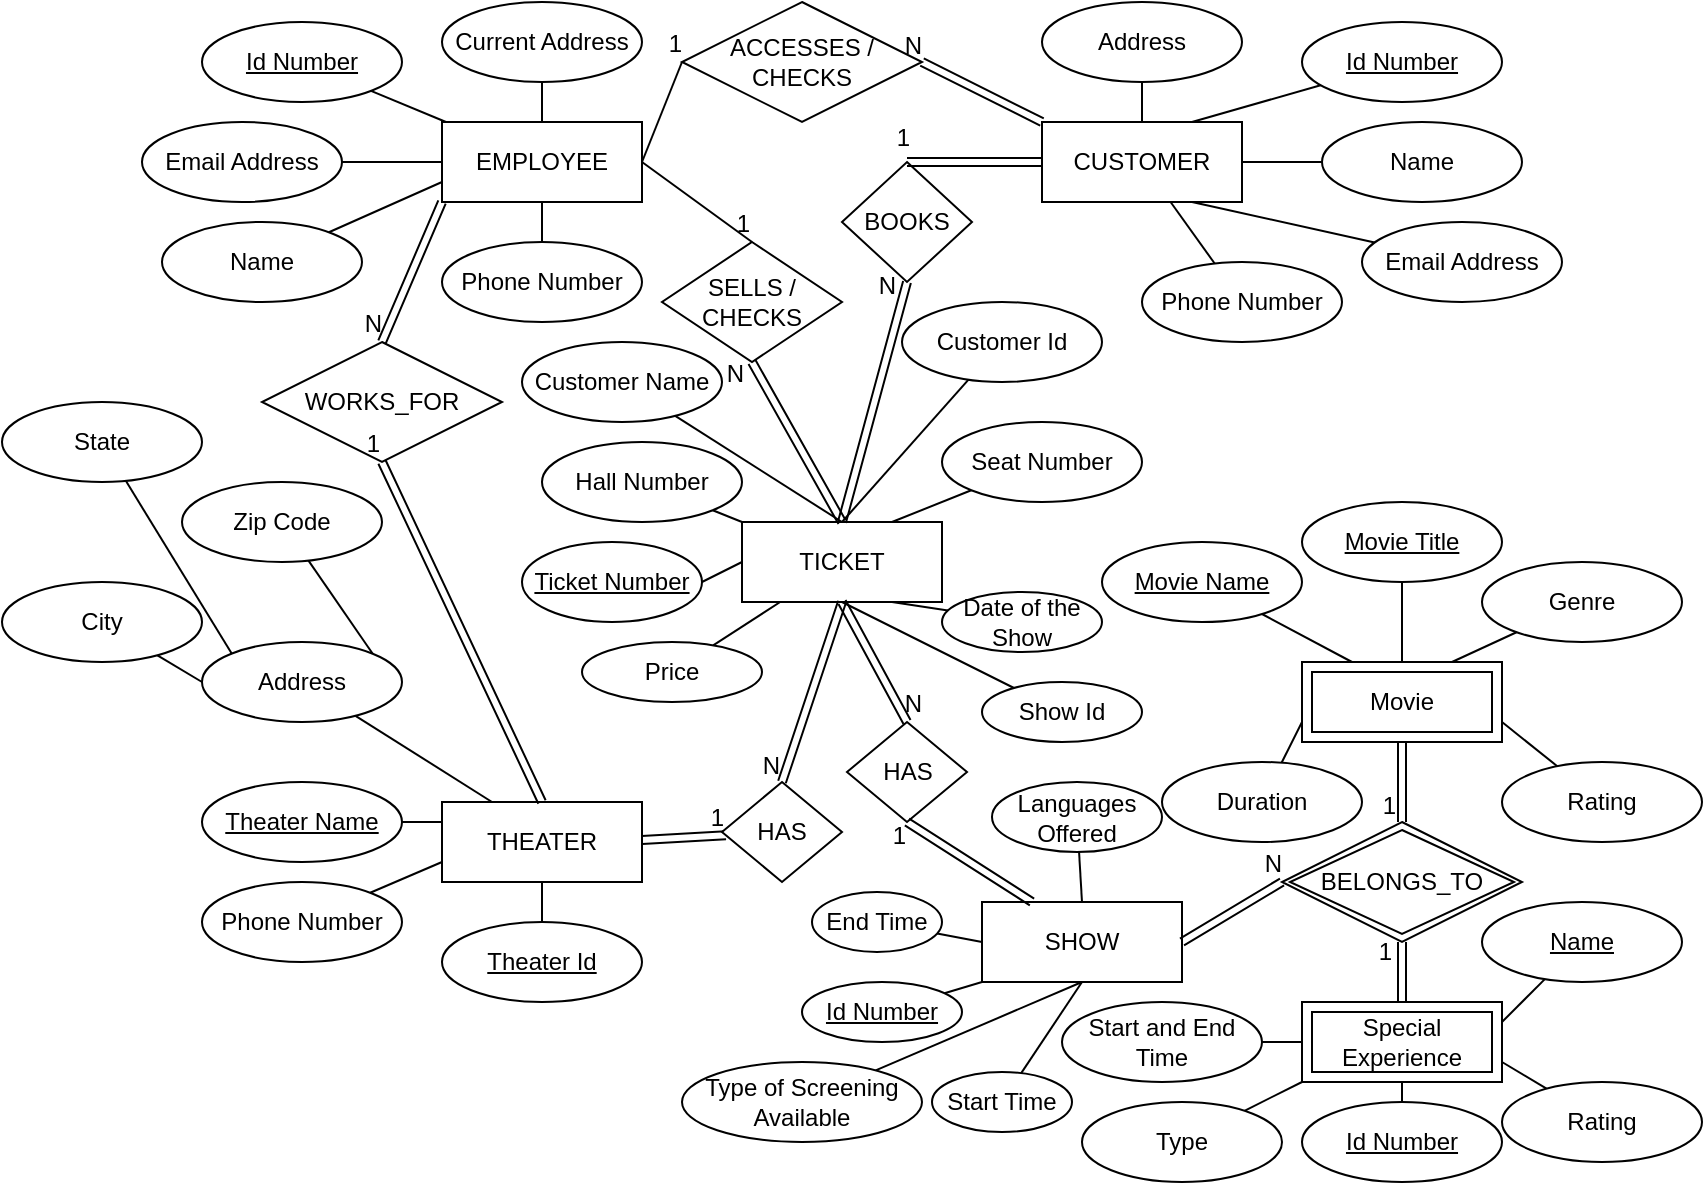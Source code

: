 <mxfile version="14.4.3" type="github"><diagram id="7_kPyK6o6RDir84RpGs6" name="Page-1"><mxGraphModel dx="1038" dy="582" grid="1" gridSize="10" guides="1" tooltips="1" connect="1" arrows="1" fold="1" page="1" pageScale="1" pageWidth="850" pageHeight="1100" math="0" shadow="0"><root><mxCell id="0"/><mxCell id="1" parent="0"/><object label="EMPLOYEE" id="w2znBg1rs8DLWmqgGhRg-1"><mxCell style="whiteSpace=wrap;html=1;align=center;" vertex="1" parent="1"><mxGeometry x="220" y="60" width="100" height="40" as="geometry"/></mxCell></object><mxCell id="w2znBg1rs8DLWmqgGhRg-2" value="CUSTOMER" style="whiteSpace=wrap;html=1;align=center;" vertex="1" parent="1"><mxGeometry x="520" y="60" width="100" height="40" as="geometry"/></mxCell><mxCell id="w2znBg1rs8DLWmqgGhRg-3" value="TICKET" style="whiteSpace=wrap;html=1;align=center;" vertex="1" parent="1"><mxGeometry x="370" y="260" width="100" height="40" as="geometry"/></mxCell><mxCell id="w2znBg1rs8DLWmqgGhRg-4" value="THEATER" style="whiteSpace=wrap;html=1;align=center;" vertex="1" parent="1"><mxGeometry x="220" y="400" width="100" height="40" as="geometry"/></mxCell><mxCell id="w2znBg1rs8DLWmqgGhRg-5" value="SHOW" style="whiteSpace=wrap;html=1;align=center;" vertex="1" parent="1"><mxGeometry x="490" y="450" width="100" height="40" as="geometry"/></mxCell><mxCell id="w2znBg1rs8DLWmqgGhRg-7" value="" style="rounded=0;orthogonalLoop=1;jettySize=auto;html=1;endArrow=none;endFill=0;" edge="1" parent="1" source="w2znBg1rs8DLWmqgGhRg-6" target="w2znBg1rs8DLWmqgGhRg-1"><mxGeometry relative="1" as="geometry"/></mxCell><mxCell id="w2znBg1rs8DLWmqgGhRg-6" value="Id Number" style="ellipse;whiteSpace=wrap;html=1;align=center;fontStyle=4;" vertex="1" parent="1"><mxGeometry x="100" y="10" width="100" height="40" as="geometry"/></mxCell><mxCell id="w2znBg1rs8DLWmqgGhRg-23" style="rounded=0;orthogonalLoop=1;jettySize=auto;html=1;entryX=0;entryY=0.5;entryDx=0;entryDy=0;endArrow=none;endFill=0;" edge="1" parent="1" source="w2znBg1rs8DLWmqgGhRg-9" target="w2znBg1rs8DLWmqgGhRg-1"><mxGeometry relative="1" as="geometry"/></mxCell><mxCell id="w2znBg1rs8DLWmqgGhRg-9" value="Email Address" style="ellipse;whiteSpace=wrap;html=1;align=center;" vertex="1" parent="1"><mxGeometry x="70" y="60" width="100" height="40" as="geometry"/></mxCell><mxCell id="w2znBg1rs8DLWmqgGhRg-21" style="rounded=0;orthogonalLoop=1;jettySize=auto;html=1;entryX=0;entryY=0.75;entryDx=0;entryDy=0;endArrow=none;endFill=0;" edge="1" parent="1" source="w2znBg1rs8DLWmqgGhRg-11" target="w2znBg1rs8DLWmqgGhRg-1"><mxGeometry relative="1" as="geometry"/></mxCell><mxCell id="w2znBg1rs8DLWmqgGhRg-11" value="Name" style="ellipse;whiteSpace=wrap;html=1;align=center;" vertex="1" parent="1"><mxGeometry x="80" y="110" width="100" height="40" as="geometry"/></mxCell><mxCell id="w2znBg1rs8DLWmqgGhRg-24" value="" style="rounded=0;orthogonalLoop=1;jettySize=auto;html=1;endArrow=none;endFill=0;" edge="1" parent="1" source="w2znBg1rs8DLWmqgGhRg-19" target="w2znBg1rs8DLWmqgGhRg-1"><mxGeometry relative="1" as="geometry"/></mxCell><mxCell id="w2znBg1rs8DLWmqgGhRg-19" value="Phone Number" style="ellipse;whiteSpace=wrap;html=1;align=center;" vertex="1" parent="1"><mxGeometry x="220" y="120" width="100" height="40" as="geometry"/></mxCell><mxCell id="w2znBg1rs8DLWmqgGhRg-27" value="" style="rounded=0;orthogonalLoop=1;jettySize=auto;html=1;endArrow=none;endFill=0;" edge="1" parent="1" source="w2znBg1rs8DLWmqgGhRg-25" target="w2znBg1rs8DLWmqgGhRg-2"><mxGeometry relative="1" as="geometry"/></mxCell><mxCell id="w2znBg1rs8DLWmqgGhRg-25" value="Name" style="ellipse;whiteSpace=wrap;html=1;align=center;" vertex="1" parent="1"><mxGeometry x="660" y="60" width="100" height="40" as="geometry"/></mxCell><mxCell id="w2znBg1rs8DLWmqgGhRg-29" style="rounded=0;orthogonalLoop=1;jettySize=auto;html=1;entryX=0.75;entryY=0;entryDx=0;entryDy=0;endArrow=none;endFill=0;" edge="1" parent="1" source="w2znBg1rs8DLWmqgGhRg-28" target="w2znBg1rs8DLWmqgGhRg-2"><mxGeometry relative="1" as="geometry"/></mxCell><mxCell id="w2znBg1rs8DLWmqgGhRg-28" value="Id Number" style="ellipse;whiteSpace=wrap;html=1;align=center;fontStyle=4;" vertex="1" parent="1"><mxGeometry x="650" y="10" width="100" height="40" as="geometry"/></mxCell><mxCell id="w2znBg1rs8DLWmqgGhRg-31" style="rounded=0;orthogonalLoop=1;jettySize=auto;html=1;entryX=0.75;entryY=1;entryDx=0;entryDy=0;endArrow=none;endFill=0;" edge="1" parent="1" source="w2znBg1rs8DLWmqgGhRg-30" target="w2znBg1rs8DLWmqgGhRg-2"><mxGeometry relative="1" as="geometry"/></mxCell><mxCell id="w2znBg1rs8DLWmqgGhRg-30" value="Email Address" style="ellipse;whiteSpace=wrap;html=1;align=center;" vertex="1" parent="1"><mxGeometry x="680" y="110" width="100" height="40" as="geometry"/></mxCell><mxCell id="w2znBg1rs8DLWmqgGhRg-33" value="" style="rounded=0;orthogonalLoop=1;jettySize=auto;html=1;endArrow=none;endFill=0;" edge="1" parent="1" source="w2znBg1rs8DLWmqgGhRg-32" target="w2znBg1rs8DLWmqgGhRg-2"><mxGeometry relative="1" as="geometry"/></mxCell><mxCell id="w2znBg1rs8DLWmqgGhRg-32" value="Phone Number" style="ellipse;whiteSpace=wrap;html=1;align=center;" vertex="1" parent="1"><mxGeometry x="570" y="130" width="100" height="40" as="geometry"/></mxCell><mxCell id="w2znBg1rs8DLWmqgGhRg-35" value="" style="rounded=0;orthogonalLoop=1;jettySize=auto;html=1;endArrow=none;endFill=0;" edge="1" parent="1" source="w2znBg1rs8DLWmqgGhRg-34" target="w2znBg1rs8DLWmqgGhRg-1"><mxGeometry relative="1" as="geometry"/></mxCell><mxCell id="w2znBg1rs8DLWmqgGhRg-34" value="Current Address" style="ellipse;whiteSpace=wrap;html=1;align=center;" vertex="1" parent="1"><mxGeometry x="220" width="100" height="40" as="geometry"/></mxCell><mxCell id="w2znBg1rs8DLWmqgGhRg-38" style="rounded=0;orthogonalLoop=1;jettySize=auto;html=1;entryX=0.5;entryY=0;entryDx=0;entryDy=0;endArrow=none;endFill=0;" edge="1" parent="1" source="w2znBg1rs8DLWmqgGhRg-36" target="w2znBg1rs8DLWmqgGhRg-2"><mxGeometry relative="1" as="geometry"/></mxCell><mxCell id="w2znBg1rs8DLWmqgGhRg-36" value="Address" style="ellipse;whiteSpace=wrap;html=1;align=center;" vertex="1" parent="1"><mxGeometry x="520" width="100" height="40" as="geometry"/></mxCell><mxCell id="w2znBg1rs8DLWmqgGhRg-44" style="rounded=0;orthogonalLoop=1;jettySize=auto;html=1;entryX=0;entryY=0.75;entryDx=0;entryDy=0;endArrow=none;endFill=0;" edge="1" parent="1" source="w2znBg1rs8DLWmqgGhRg-39" target="w2znBg1rs8DLWmqgGhRg-4"><mxGeometry relative="1" as="geometry"/></mxCell><mxCell id="w2znBg1rs8DLWmqgGhRg-39" value="Phone Number" style="ellipse;whiteSpace=wrap;html=1;align=center;" vertex="1" parent="1"><mxGeometry x="100" y="440" width="100" height="40" as="geometry"/></mxCell><mxCell id="w2znBg1rs8DLWmqgGhRg-45" style="rounded=0;orthogonalLoop=1;jettySize=auto;html=1;entryX=0;entryY=0.25;entryDx=0;entryDy=0;endArrow=none;endFill=0;" edge="1" parent="1" source="w2znBg1rs8DLWmqgGhRg-41" target="w2znBg1rs8DLWmqgGhRg-4"><mxGeometry relative="1" as="geometry"/></mxCell><mxCell id="w2znBg1rs8DLWmqgGhRg-41" value="Theater Name" style="ellipse;whiteSpace=wrap;html=1;align=center;fontStyle=4;" vertex="1" parent="1"><mxGeometry x="100" y="390" width="100" height="40" as="geometry"/></mxCell><mxCell id="w2znBg1rs8DLWmqgGhRg-46" value="" style="rounded=0;orthogonalLoop=1;jettySize=auto;html=1;endArrow=none;endFill=0;" edge="1" parent="1" source="w2znBg1rs8DLWmqgGhRg-43" target="w2znBg1rs8DLWmqgGhRg-4"><mxGeometry relative="1" as="geometry"/></mxCell><mxCell id="w2znBg1rs8DLWmqgGhRg-43" value="Theater Id" style="ellipse;whiteSpace=wrap;html=1;align=center;fontStyle=4;" vertex="1" parent="1"><mxGeometry x="220" y="460" width="100" height="40" as="geometry"/></mxCell><mxCell id="w2znBg1rs8DLWmqgGhRg-48" style="rounded=0;orthogonalLoop=1;jettySize=auto;html=1;entryX=0.25;entryY=0;entryDx=0;entryDy=0;endArrow=none;endFill=0;" edge="1" parent="1" source="w2znBg1rs8DLWmqgGhRg-47" target="w2znBg1rs8DLWmqgGhRg-4"><mxGeometry relative="1" as="geometry"/></mxCell><mxCell id="w2znBg1rs8DLWmqgGhRg-47" value="Address" style="ellipse;whiteSpace=wrap;html=1;align=center;" vertex="1" parent="1"><mxGeometry x="100" y="320" width="100" height="40" as="geometry"/></mxCell><mxCell id="w2znBg1rs8DLWmqgGhRg-50" style="rounded=0;orthogonalLoop=1;jettySize=auto;html=1;endArrow=none;endFill=0;" edge="1" parent="1" source="w2znBg1rs8DLWmqgGhRg-49"><mxGeometry relative="1" as="geometry"><mxPoint x="115" y="326" as="targetPoint"/></mxGeometry></mxCell><mxCell id="w2znBg1rs8DLWmqgGhRg-49" value="State" style="ellipse;whiteSpace=wrap;html=1;align=center;" vertex="1" parent="1"><mxGeometry y="200" width="100" height="40" as="geometry"/></mxCell><mxCell id="w2znBg1rs8DLWmqgGhRg-53" style="rounded=0;orthogonalLoop=1;jettySize=auto;html=1;entryX=0;entryY=0.5;entryDx=0;entryDy=0;endArrow=none;endFill=0;" edge="1" parent="1" source="w2znBg1rs8DLWmqgGhRg-51" target="w2znBg1rs8DLWmqgGhRg-47"><mxGeometry relative="1" as="geometry"/></mxCell><mxCell id="w2znBg1rs8DLWmqgGhRg-51" value="City" style="ellipse;whiteSpace=wrap;html=1;align=center;" vertex="1" parent="1"><mxGeometry y="290" width="100" height="40" as="geometry"/></mxCell><mxCell id="w2znBg1rs8DLWmqgGhRg-55" style="rounded=0;orthogonalLoop=1;jettySize=auto;html=1;entryX=1;entryY=0;entryDx=0;entryDy=0;endArrow=none;endFill=0;" edge="1" parent="1" source="w2znBg1rs8DLWmqgGhRg-54" target="w2znBg1rs8DLWmqgGhRg-47"><mxGeometry relative="1" as="geometry"/></mxCell><mxCell id="w2znBg1rs8DLWmqgGhRg-54" value="Zip Code" style="ellipse;whiteSpace=wrap;html=1;align=center;" vertex="1" parent="1"><mxGeometry x="90" y="240" width="100" height="40" as="geometry"/></mxCell><mxCell id="w2znBg1rs8DLWmqgGhRg-57" value="" style="edgeStyle=none;rounded=0;orthogonalLoop=1;jettySize=auto;html=1;endArrow=none;endFill=0;" edge="1" parent="1" source="w2znBg1rs8DLWmqgGhRg-56" target="w2znBg1rs8DLWmqgGhRg-3"><mxGeometry relative="1" as="geometry"/></mxCell><mxCell id="w2znBg1rs8DLWmqgGhRg-56" value="Hall Number" style="ellipse;whiteSpace=wrap;html=1;align=center;" vertex="1" parent="1"><mxGeometry x="270" y="220" width="100" height="40" as="geometry"/></mxCell><mxCell id="w2znBg1rs8DLWmqgGhRg-59" value="" style="edgeStyle=none;rounded=0;orthogonalLoop=1;jettySize=auto;html=1;endArrow=none;endFill=0;" edge="1" parent="1" source="w2znBg1rs8DLWmqgGhRg-58" target="w2znBg1rs8DLWmqgGhRg-3"><mxGeometry relative="1" as="geometry"/></mxCell><mxCell id="w2znBg1rs8DLWmqgGhRg-58" value="Price" style="ellipse;whiteSpace=wrap;html=1;align=center;" vertex="1" parent="1"><mxGeometry x="290" y="320" width="90" height="30" as="geometry"/></mxCell><mxCell id="w2znBg1rs8DLWmqgGhRg-61" style="edgeStyle=none;rounded=0;orthogonalLoop=1;jettySize=auto;html=1;entryX=0.75;entryY=0;entryDx=0;entryDy=0;endArrow=none;endFill=0;" edge="1" parent="1" source="w2znBg1rs8DLWmqgGhRg-60" target="w2znBg1rs8DLWmqgGhRg-3"><mxGeometry relative="1" as="geometry"/></mxCell><mxCell id="w2znBg1rs8DLWmqgGhRg-60" value="Seat Number" style="ellipse;whiteSpace=wrap;html=1;align=center;" vertex="1" parent="1"><mxGeometry x="470" y="210" width="100" height="40" as="geometry"/></mxCell><mxCell id="w2znBg1rs8DLWmqgGhRg-63" style="edgeStyle=none;rounded=0;orthogonalLoop=1;jettySize=auto;html=1;entryX=0.75;entryY=1;entryDx=0;entryDy=0;endArrow=none;endFill=0;" edge="1" parent="1" source="w2znBg1rs8DLWmqgGhRg-62" target="w2znBg1rs8DLWmqgGhRg-3"><mxGeometry relative="1" as="geometry"/></mxCell><mxCell id="w2znBg1rs8DLWmqgGhRg-62" value="Date of the Show" style="ellipse;whiteSpace=wrap;html=1;align=center;" vertex="1" parent="1"><mxGeometry x="470" y="295" width="80" height="30" as="geometry"/></mxCell><mxCell id="w2znBg1rs8DLWmqgGhRg-65" style="edgeStyle=none;rounded=0;orthogonalLoop=1;jettySize=auto;html=1;entryX=0;entryY=0.5;entryDx=0;entryDy=0;endArrow=none;endFill=0;exitX=1;exitY=0.5;exitDx=0;exitDy=0;" edge="1" parent="1" source="w2znBg1rs8DLWmqgGhRg-64" target="w2znBg1rs8DLWmqgGhRg-3"><mxGeometry relative="1" as="geometry"/></mxCell><mxCell id="w2znBg1rs8DLWmqgGhRg-64" value="Ticket Number" style="ellipse;whiteSpace=wrap;html=1;align=center;fontStyle=4;" vertex="1" parent="1"><mxGeometry x="260" y="270" width="90" height="40" as="geometry"/></mxCell><mxCell id="w2znBg1rs8DLWmqgGhRg-68" style="edgeStyle=none;rounded=0;orthogonalLoop=1;jettySize=auto;html=1;entryX=0.5;entryY=1;entryDx=0;entryDy=0;endArrow=none;endFill=0;" edge="1" parent="1" source="w2znBg1rs8DLWmqgGhRg-67" target="w2znBg1rs8DLWmqgGhRg-3"><mxGeometry relative="1" as="geometry"/></mxCell><mxCell id="w2znBg1rs8DLWmqgGhRg-67" value="Show Id" style="ellipse;whiteSpace=wrap;html=1;align=center;" vertex="1" parent="1"><mxGeometry x="490" y="340" width="80" height="30" as="geometry"/></mxCell><mxCell id="w2znBg1rs8DLWmqgGhRg-70" style="edgeStyle=none;rounded=0;orthogonalLoop=1;jettySize=auto;html=1;entryX=0.5;entryY=0;entryDx=0;entryDy=0;endArrow=none;endFill=0;" edge="1" parent="1" source="w2znBg1rs8DLWmqgGhRg-69" target="w2znBg1rs8DLWmqgGhRg-3"><mxGeometry relative="1" as="geometry"/></mxCell><mxCell id="w2znBg1rs8DLWmqgGhRg-69" value="Customer Name" style="ellipse;whiteSpace=wrap;html=1;align=center;" vertex="1" parent="1"><mxGeometry x="260" y="170" width="100" height="40" as="geometry"/></mxCell><mxCell id="w2znBg1rs8DLWmqgGhRg-72" style="edgeStyle=none;rounded=0;orthogonalLoop=1;jettySize=auto;html=1;endArrow=none;endFill=0;" edge="1" parent="1" source="w2znBg1rs8DLWmqgGhRg-71"><mxGeometry relative="1" as="geometry"><mxPoint x="420" y="260" as="targetPoint"/></mxGeometry></mxCell><mxCell id="w2znBg1rs8DLWmqgGhRg-71" value="Customer Id" style="ellipse;whiteSpace=wrap;html=1;align=center;" vertex="1" parent="1"><mxGeometry x="450" y="150" width="100" height="40" as="geometry"/></mxCell><mxCell id="w2znBg1rs8DLWmqgGhRg-73" value="BELONGS_TO" style="shape=rhombus;double=1;perimeter=rhombusPerimeter;whiteSpace=wrap;html=1;align=center;" vertex="1" parent="1"><mxGeometry x="640" y="410" width="120" height="60" as="geometry"/></mxCell><mxCell id="w2znBg1rs8DLWmqgGhRg-81" value="Movie" style="shape=ext;margin=3;double=1;whiteSpace=wrap;html=1;align=center;" vertex="1" parent="1"><mxGeometry x="650" y="330" width="100" height="40" as="geometry"/></mxCell><mxCell id="w2znBg1rs8DLWmqgGhRg-82" value="" style="shape=link;html=1;rounded=0;endArrow=none;endFill=0;entryX=0;entryY=0.5;entryDx=0;entryDy=0;" edge="1" parent="1" target="w2znBg1rs8DLWmqgGhRg-73"><mxGeometry relative="1" as="geometry"><mxPoint x="590" y="470" as="sourcePoint"/><mxPoint x="750" y="480" as="targetPoint"/></mxGeometry></mxCell><mxCell id="w2znBg1rs8DLWmqgGhRg-83" value="N" style="resizable=0;html=1;align=right;verticalAlign=bottom;" connectable="0" vertex="1" parent="w2znBg1rs8DLWmqgGhRg-82"><mxGeometry x="1" relative="1" as="geometry"/></mxCell><mxCell id="w2znBg1rs8DLWmqgGhRg-86" value="" style="shape=link;html=1;rounded=0;endArrow=none;endFill=0;exitX=0.5;exitY=1;exitDx=0;exitDy=0;" edge="1" parent="1" source="w2znBg1rs8DLWmqgGhRg-81" target="w2znBg1rs8DLWmqgGhRg-73"><mxGeometry relative="1" as="geometry"><mxPoint x="640" y="270" as="sourcePoint"/><mxPoint x="800" y="270" as="targetPoint"/></mxGeometry></mxCell><mxCell id="w2znBg1rs8DLWmqgGhRg-87" value="1" style="resizable=0;html=1;align=right;verticalAlign=bottom;" connectable="0" vertex="1" parent="w2znBg1rs8DLWmqgGhRg-86"><mxGeometry x="1" relative="1" as="geometry"><mxPoint x="-3" as="offset"/></mxGeometry></mxCell><mxCell id="w2znBg1rs8DLWmqgGhRg-89" value="" style="edgeStyle=none;rounded=0;orthogonalLoop=1;jettySize=auto;html=1;endArrow=none;endFill=0;" edge="1" parent="1" source="w2znBg1rs8DLWmqgGhRg-88" target="w2znBg1rs8DLWmqgGhRg-81"><mxGeometry relative="1" as="geometry"/></mxCell><mxCell id="w2znBg1rs8DLWmqgGhRg-88" value="Movie Title" style="ellipse;whiteSpace=wrap;html=1;align=center;fontStyle=4;" vertex="1" parent="1"><mxGeometry x="650" y="250" width="100" height="40" as="geometry"/></mxCell><mxCell id="w2znBg1rs8DLWmqgGhRg-91" style="edgeStyle=none;rounded=0;orthogonalLoop=1;jettySize=auto;html=1;entryX=0.25;entryY=0;entryDx=0;entryDy=0;endArrow=none;endFill=0;" edge="1" parent="1" source="w2znBg1rs8DLWmqgGhRg-90" target="w2znBg1rs8DLWmqgGhRg-81"><mxGeometry relative="1" as="geometry"/></mxCell><mxCell id="w2znBg1rs8DLWmqgGhRg-90" value="Movie Name" style="ellipse;whiteSpace=wrap;html=1;align=center;fontStyle=4;" vertex="1" parent="1"><mxGeometry x="550" y="270" width="100" height="40" as="geometry"/></mxCell><mxCell id="w2znBg1rs8DLWmqgGhRg-93" style="edgeStyle=none;rounded=0;orthogonalLoop=1;jettySize=auto;html=1;entryX=0.75;entryY=0;entryDx=0;entryDy=0;endArrow=none;endFill=0;" edge="1" parent="1" source="w2znBg1rs8DLWmqgGhRg-92" target="w2znBg1rs8DLWmqgGhRg-81"><mxGeometry relative="1" as="geometry"/></mxCell><mxCell id="w2znBg1rs8DLWmqgGhRg-92" value="Genre" style="ellipse;whiteSpace=wrap;html=1;align=center;" vertex="1" parent="1"><mxGeometry x="740" y="280" width="100" height="40" as="geometry"/></mxCell><mxCell id="w2znBg1rs8DLWmqgGhRg-95" style="edgeStyle=none;rounded=0;orthogonalLoop=1;jettySize=auto;html=1;entryX=1;entryY=0.75;entryDx=0;entryDy=0;endArrow=none;endFill=0;" edge="1" parent="1" source="w2znBg1rs8DLWmqgGhRg-94" target="w2znBg1rs8DLWmqgGhRg-81"><mxGeometry relative="1" as="geometry"/></mxCell><mxCell id="w2znBg1rs8DLWmqgGhRg-94" value="Rating" style="ellipse;whiteSpace=wrap;html=1;align=center;" vertex="1" parent="1"><mxGeometry x="750" y="380" width="100" height="40" as="geometry"/></mxCell><mxCell id="w2znBg1rs8DLWmqgGhRg-99" style="edgeStyle=none;rounded=0;orthogonalLoop=1;jettySize=auto;html=1;entryX=0;entryY=0.75;entryDx=0;entryDy=0;endArrow=none;endFill=0;" edge="1" parent="1" source="w2znBg1rs8DLWmqgGhRg-97" target="w2znBg1rs8DLWmqgGhRg-81"><mxGeometry relative="1" as="geometry"/></mxCell><mxCell id="w2znBg1rs8DLWmqgGhRg-97" value="Duration" style="ellipse;whiteSpace=wrap;html=1;align=center;" vertex="1" parent="1"><mxGeometry x="580" y="380" width="100" height="40" as="geometry"/></mxCell><mxCell id="w2znBg1rs8DLWmqgGhRg-100" value="Special Experience" style="shape=ext;margin=3;double=1;whiteSpace=wrap;html=1;align=center;" vertex="1" parent="1"><mxGeometry x="650" y="500" width="100" height="40" as="geometry"/></mxCell><mxCell id="w2znBg1rs8DLWmqgGhRg-101" value="" style="shape=link;html=1;rounded=0;endArrow=none;endFill=0;exitX=0.5;exitY=0;exitDx=0;exitDy=0;entryX=0.5;entryY=1;entryDx=0;entryDy=0;" edge="1" parent="1" source="w2znBg1rs8DLWmqgGhRg-100" target="w2znBg1rs8DLWmqgGhRg-73"><mxGeometry relative="1" as="geometry"><mxPoint x="340" y="300" as="sourcePoint"/><mxPoint x="500" y="300" as="targetPoint"/></mxGeometry></mxCell><mxCell id="w2znBg1rs8DLWmqgGhRg-102" value="1" style="resizable=0;html=1;align=right;verticalAlign=bottom;" connectable="0" vertex="1" parent="w2znBg1rs8DLWmqgGhRg-101"><mxGeometry x="1" relative="1" as="geometry"><mxPoint x="-5" y="13" as="offset"/></mxGeometry></mxCell><mxCell id="w2znBg1rs8DLWmqgGhRg-104" style="edgeStyle=none;rounded=0;orthogonalLoop=1;jettySize=auto;html=1;entryX=0;entryY=1;entryDx=0;entryDy=0;endArrow=none;endFill=0;" edge="1" parent="1" source="w2znBg1rs8DLWmqgGhRg-103" target="w2znBg1rs8DLWmqgGhRg-100"><mxGeometry relative="1" as="geometry"/></mxCell><mxCell id="w2znBg1rs8DLWmqgGhRg-103" value="Type" style="ellipse;whiteSpace=wrap;html=1;align=center;" vertex="1" parent="1"><mxGeometry x="540" y="550" width="100" height="40" as="geometry"/></mxCell><mxCell id="w2znBg1rs8DLWmqgGhRg-106" style="edgeStyle=none;rounded=0;orthogonalLoop=1;jettySize=auto;html=1;entryX=0.5;entryY=1;entryDx=0;entryDy=0;endArrow=none;endFill=0;" edge="1" parent="1" source="w2znBg1rs8DLWmqgGhRg-105" target="w2znBg1rs8DLWmqgGhRg-100"><mxGeometry relative="1" as="geometry"/></mxCell><mxCell id="w2znBg1rs8DLWmqgGhRg-105" value="Id Number" style="ellipse;whiteSpace=wrap;html=1;align=center;fontStyle=4;" vertex="1" parent="1"><mxGeometry x="650" y="550" width="100" height="40" as="geometry"/></mxCell><mxCell id="w2znBg1rs8DLWmqgGhRg-109" style="edgeStyle=none;rounded=0;orthogonalLoop=1;jettySize=auto;html=1;entryX=1;entryY=0.75;entryDx=0;entryDy=0;endArrow=none;endFill=0;" edge="1" parent="1" source="w2znBg1rs8DLWmqgGhRg-107" target="w2znBg1rs8DLWmqgGhRg-100"><mxGeometry relative="1" as="geometry"/></mxCell><mxCell id="w2znBg1rs8DLWmqgGhRg-107" value="Rating" style="ellipse;whiteSpace=wrap;html=1;align=center;" vertex="1" parent="1"><mxGeometry x="750" y="540" width="100" height="40" as="geometry"/></mxCell><mxCell id="w2znBg1rs8DLWmqgGhRg-112" style="edgeStyle=none;rounded=0;orthogonalLoop=1;jettySize=auto;html=1;entryX=1;entryY=0.25;entryDx=0;entryDy=0;endArrow=none;endFill=0;" edge="1" parent="1" source="w2znBg1rs8DLWmqgGhRg-111" target="w2znBg1rs8DLWmqgGhRg-100"><mxGeometry relative="1" as="geometry"/></mxCell><mxCell id="w2znBg1rs8DLWmqgGhRg-111" value="Name" style="ellipse;whiteSpace=wrap;html=1;align=center;fontStyle=4;" vertex="1" parent="1"><mxGeometry x="740" y="450" width="100" height="40" as="geometry"/></mxCell><mxCell id="w2znBg1rs8DLWmqgGhRg-114" style="edgeStyle=none;rounded=0;orthogonalLoop=1;jettySize=auto;html=1;endArrow=none;endFill=0;" edge="1" parent="1" source="w2znBg1rs8DLWmqgGhRg-113" target="w2znBg1rs8DLWmqgGhRg-100"><mxGeometry relative="1" as="geometry"/></mxCell><mxCell id="w2znBg1rs8DLWmqgGhRg-113" value="Start and End Time" style="ellipse;whiteSpace=wrap;html=1;align=center;" vertex="1" parent="1"><mxGeometry x="530" y="500" width="100" height="40" as="geometry"/></mxCell><mxCell id="w2znBg1rs8DLWmqgGhRg-116" style="edgeStyle=none;rounded=0;orthogonalLoop=1;jettySize=auto;html=1;entryX=0;entryY=1;entryDx=0;entryDy=0;endArrow=none;endFill=0;" edge="1" parent="1" source="w2znBg1rs8DLWmqgGhRg-115" target="w2znBg1rs8DLWmqgGhRg-5"><mxGeometry relative="1" as="geometry"/></mxCell><mxCell id="w2znBg1rs8DLWmqgGhRg-115" value="Id Number" style="ellipse;whiteSpace=wrap;html=1;align=center;fontStyle=4;" vertex="1" parent="1"><mxGeometry x="400" y="490" width="80" height="30" as="geometry"/></mxCell><mxCell id="w2znBg1rs8DLWmqgGhRg-118" style="edgeStyle=none;rounded=0;orthogonalLoop=1;jettySize=auto;html=1;entryX=0.5;entryY=1;entryDx=0;entryDy=0;endArrow=none;endFill=0;" edge="1" parent="1" source="w2znBg1rs8DLWmqgGhRg-117" target="w2znBg1rs8DLWmqgGhRg-5"><mxGeometry relative="1" as="geometry"/></mxCell><mxCell id="w2znBg1rs8DLWmqgGhRg-117" value="Start Time" style="ellipse;whiteSpace=wrap;html=1;align=center;" vertex="1" parent="1"><mxGeometry x="465" y="535" width="70" height="30" as="geometry"/></mxCell><mxCell id="w2znBg1rs8DLWmqgGhRg-120" value="" style="edgeStyle=none;rounded=0;orthogonalLoop=1;jettySize=auto;html=1;endArrow=none;endFill=0;entryX=0;entryY=0.5;entryDx=0;entryDy=0;" edge="1" parent="1" source="w2znBg1rs8DLWmqgGhRg-119" target="w2znBg1rs8DLWmqgGhRg-5"><mxGeometry relative="1" as="geometry"/></mxCell><mxCell id="w2znBg1rs8DLWmqgGhRg-119" value="End Time" style="ellipse;whiteSpace=wrap;html=1;align=center;" vertex="1" parent="1"><mxGeometry x="405" y="445" width="65" height="30" as="geometry"/></mxCell><mxCell id="w2znBg1rs8DLWmqgGhRg-122" value="" style="edgeStyle=none;rounded=0;orthogonalLoop=1;jettySize=auto;html=1;endArrow=none;endFill=0;entryX=0.5;entryY=0;entryDx=0;entryDy=0;" edge="1" parent="1" source="w2znBg1rs8DLWmqgGhRg-121" target="w2znBg1rs8DLWmqgGhRg-5"><mxGeometry relative="1" as="geometry"/></mxCell><mxCell id="w2znBg1rs8DLWmqgGhRg-121" value="Languages Offered" style="ellipse;whiteSpace=wrap;html=1;align=center;" vertex="1" parent="1"><mxGeometry x="495" y="390" width="85" height="35" as="geometry"/></mxCell><mxCell id="w2znBg1rs8DLWmqgGhRg-124" style="edgeStyle=none;rounded=0;orthogonalLoop=1;jettySize=auto;html=1;entryX=0.5;entryY=1;entryDx=0;entryDy=0;endArrow=none;endFill=0;" edge="1" parent="1" source="w2znBg1rs8DLWmqgGhRg-123" target="w2znBg1rs8DLWmqgGhRg-5"><mxGeometry relative="1" as="geometry"/></mxCell><mxCell id="w2znBg1rs8DLWmqgGhRg-123" value="Type of Screening Available" style="ellipse;whiteSpace=wrap;html=1;align=center;" vertex="1" parent="1"><mxGeometry x="340" y="530" width="120" height="40" as="geometry"/></mxCell><mxCell id="w2znBg1rs8DLWmqgGhRg-125" value="" style="shape=link;html=1;rounded=0;endArrow=none;endFill=0;" edge="1" parent="1" target="w2znBg1rs8DLWmqgGhRg-127"><mxGeometry relative="1" as="geometry"><mxPoint x="320" y="419" as="sourcePoint"/><mxPoint x="360" y="419" as="targetPoint"/></mxGeometry></mxCell><mxCell id="w2znBg1rs8DLWmqgGhRg-126" value="1" style="resizable=0;html=1;align=right;verticalAlign=bottom;" connectable="0" vertex="1" parent="w2znBg1rs8DLWmqgGhRg-125"><mxGeometry x="1" relative="1" as="geometry"/></mxCell><mxCell id="w2znBg1rs8DLWmqgGhRg-127" value="HAS" style="shape=rhombus;perimeter=rhombusPerimeter;whiteSpace=wrap;html=1;align=center;" vertex="1" parent="1"><mxGeometry x="360" y="390" width="60" height="50" as="geometry"/></mxCell><mxCell id="w2znBg1rs8DLWmqgGhRg-129" value="" style="shape=link;html=1;rounded=0;endArrow=none;endFill=0;exitX=0.5;exitY=1;exitDx=0;exitDy=0;entryX=0.5;entryY=0;entryDx=0;entryDy=0;" edge="1" parent="1" source="w2znBg1rs8DLWmqgGhRg-3" target="w2znBg1rs8DLWmqgGhRg-127"><mxGeometry relative="1" as="geometry"><mxPoint x="340" y="280" as="sourcePoint"/><mxPoint x="500" y="280" as="targetPoint"/></mxGeometry></mxCell><mxCell id="w2znBg1rs8DLWmqgGhRg-130" value="N" style="resizable=0;html=1;align=right;verticalAlign=bottom;" connectable="0" vertex="1" parent="w2znBg1rs8DLWmqgGhRg-129"><mxGeometry x="1" relative="1" as="geometry"/></mxCell><mxCell id="w2znBg1rs8DLWmqgGhRg-131" value="BOOKS" style="shape=rhombus;perimeter=rhombusPerimeter;whiteSpace=wrap;html=1;align=center;" vertex="1" parent="1"><mxGeometry x="420" y="80" width="65" height="60" as="geometry"/></mxCell><mxCell id="w2znBg1rs8DLWmqgGhRg-132" value="" style="shape=link;html=1;rounded=0;endArrow=none;endFill=0;entryX=0.5;entryY=0;entryDx=0;entryDy=0;exitX=0;exitY=0.5;exitDx=0;exitDy=0;" edge="1" parent="1" source="w2znBg1rs8DLWmqgGhRg-2" target="w2znBg1rs8DLWmqgGhRg-131"><mxGeometry relative="1" as="geometry"><mxPoint x="340" y="280" as="sourcePoint"/><mxPoint x="500" y="280" as="targetPoint"/></mxGeometry></mxCell><mxCell id="w2znBg1rs8DLWmqgGhRg-133" value="1" style="resizable=0;html=1;align=right;verticalAlign=bottom;" connectable="0" vertex="1" parent="w2znBg1rs8DLWmqgGhRg-132"><mxGeometry x="1" relative="1" as="geometry"><mxPoint x="2" y="-4" as="offset"/></mxGeometry></mxCell><mxCell id="w2znBg1rs8DLWmqgGhRg-134" value="" style="shape=link;html=1;rounded=0;endArrow=none;endFill=0;entryX=0.5;entryY=1;entryDx=0;entryDy=0;exitX=0.5;exitY=0;exitDx=0;exitDy=0;" edge="1" parent="1" source="w2znBg1rs8DLWmqgGhRg-3" target="w2znBg1rs8DLWmqgGhRg-131"><mxGeometry relative="1" as="geometry"><mxPoint x="340" y="280" as="sourcePoint"/><mxPoint x="500" y="280" as="targetPoint"/></mxGeometry></mxCell><mxCell id="w2znBg1rs8DLWmqgGhRg-135" value="N" style="resizable=0;html=1;align=right;verticalAlign=bottom;" connectable="0" vertex="1" parent="w2znBg1rs8DLWmqgGhRg-134"><mxGeometry x="1" relative="1" as="geometry"><mxPoint x="-5" y="11" as="offset"/></mxGeometry></mxCell><mxCell id="w2znBg1rs8DLWmqgGhRg-136" value="SELLS / CHECKS" style="shape=rhombus;perimeter=rhombusPerimeter;whiteSpace=wrap;html=1;align=center;" vertex="1" parent="1"><mxGeometry x="330" y="120" width="90" height="60" as="geometry"/></mxCell><mxCell id="w2znBg1rs8DLWmqgGhRg-143" value="" style="shape=link;html=1;rounded=0;endArrow=none;endFill=0;entryX=0.5;entryY=1;entryDx=0;entryDy=0;exitX=0.5;exitY=0;exitDx=0;exitDy=0;" edge="1" parent="1" source="w2znBg1rs8DLWmqgGhRg-3" target="w2znBg1rs8DLWmqgGhRg-136"><mxGeometry relative="1" as="geometry"><mxPoint x="340" y="280" as="sourcePoint"/><mxPoint x="500" y="280" as="targetPoint"/></mxGeometry></mxCell><mxCell id="w2znBg1rs8DLWmqgGhRg-144" value="N" style="resizable=0;html=1;align=right;verticalAlign=bottom;" connectable="0" vertex="1" parent="w2znBg1rs8DLWmqgGhRg-143"><mxGeometry x="1" relative="1" as="geometry"><mxPoint x="-3" y="15" as="offset"/></mxGeometry></mxCell><mxCell id="w2znBg1rs8DLWmqgGhRg-145" value="HAS" style="shape=rhombus;perimeter=rhombusPerimeter;whiteSpace=wrap;html=1;align=center;" vertex="1" parent="1"><mxGeometry x="422.5" y="360" width="60" height="50" as="geometry"/></mxCell><mxCell id="w2znBg1rs8DLWmqgGhRg-146" value="" style="shape=link;html=1;rounded=0;endArrow=none;endFill=0;entryX=0.5;entryY=0;entryDx=0;entryDy=0;exitX=0.5;exitY=1;exitDx=0;exitDy=0;" edge="1" parent="1" source="w2znBg1rs8DLWmqgGhRg-3" target="w2znBg1rs8DLWmqgGhRg-145"><mxGeometry relative="1" as="geometry"><mxPoint x="340" y="280" as="sourcePoint"/><mxPoint x="500" y="280" as="targetPoint"/></mxGeometry></mxCell><mxCell id="w2znBg1rs8DLWmqgGhRg-147" value="N" style="resizable=0;html=1;align=right;verticalAlign=bottom;" connectable="0" vertex="1" parent="w2znBg1rs8DLWmqgGhRg-146"><mxGeometry x="1" relative="1" as="geometry"><mxPoint x="8" as="offset"/></mxGeometry></mxCell><mxCell id="w2znBg1rs8DLWmqgGhRg-149" value="" style="shape=link;html=1;rounded=0;endArrow=none;endFill=0;entryX=0.5;entryY=1;entryDx=0;entryDy=0;exitX=0.25;exitY=0;exitDx=0;exitDy=0;" edge="1" parent="1" source="w2znBg1rs8DLWmqgGhRg-5" target="w2znBg1rs8DLWmqgGhRg-145"><mxGeometry relative="1" as="geometry"><mxPoint x="340" y="280" as="sourcePoint"/><mxPoint x="500" y="280" as="targetPoint"/></mxGeometry></mxCell><mxCell id="w2znBg1rs8DLWmqgGhRg-150" value="1" style="resizable=0;html=1;align=right;verticalAlign=bottom;" connectable="0" vertex="1" parent="w2znBg1rs8DLWmqgGhRg-149"><mxGeometry x="1" relative="1" as="geometry"><mxPoint y="15" as="offset"/></mxGeometry></mxCell><mxCell id="w2znBg1rs8DLWmqgGhRg-151" value="ACCESSES / CHECKS" style="shape=rhombus;perimeter=rhombusPerimeter;whiteSpace=wrap;html=1;align=center;" vertex="1" parent="1"><mxGeometry x="340" width="120" height="60" as="geometry"/></mxCell><mxCell id="w2znBg1rs8DLWmqgGhRg-156" value="" style="shape=link;html=1;rounded=0;endArrow=none;endFill=0;entryX=1;entryY=0.5;entryDx=0;entryDy=0;exitX=0;exitY=0;exitDx=0;exitDy=0;" edge="1" parent="1" source="w2znBg1rs8DLWmqgGhRg-2" target="w2znBg1rs8DLWmqgGhRg-151"><mxGeometry relative="1" as="geometry"><mxPoint x="340" y="280" as="sourcePoint"/><mxPoint x="500" y="280" as="targetPoint"/></mxGeometry></mxCell><mxCell id="w2znBg1rs8DLWmqgGhRg-157" value="N" style="resizable=0;html=1;align=right;verticalAlign=bottom;" connectable="0" vertex="1" parent="w2znBg1rs8DLWmqgGhRg-156"><mxGeometry x="1" relative="1" as="geometry"/></mxCell><mxCell id="w2znBg1rs8DLWmqgGhRg-158" value="" style="endArrow=none;html=1;rounded=0;entryX=0.5;entryY=0;entryDx=0;entryDy=0;exitX=1;exitY=0.5;exitDx=0;exitDy=0;" edge="1" parent="1" source="w2znBg1rs8DLWmqgGhRg-1" target="w2znBg1rs8DLWmqgGhRg-136"><mxGeometry relative="1" as="geometry"><mxPoint x="340" y="270" as="sourcePoint"/><mxPoint x="500" y="270" as="targetPoint"/></mxGeometry></mxCell><mxCell id="w2znBg1rs8DLWmqgGhRg-159" value="1" style="resizable=0;html=1;align=right;verticalAlign=bottom;" connectable="0" vertex="1" parent="w2znBg1rs8DLWmqgGhRg-158"><mxGeometry x="1" relative="1" as="geometry"/></mxCell><mxCell id="w2znBg1rs8DLWmqgGhRg-160" value="" style="endArrow=none;html=1;rounded=0;entryX=0;entryY=0.5;entryDx=0;entryDy=0;exitX=1;exitY=0.5;exitDx=0;exitDy=0;" edge="1" parent="1" source="w2znBg1rs8DLWmqgGhRg-1" target="w2znBg1rs8DLWmqgGhRg-151"><mxGeometry relative="1" as="geometry"><mxPoint x="340" y="270" as="sourcePoint"/><mxPoint x="500" y="270" as="targetPoint"/></mxGeometry></mxCell><mxCell id="w2znBg1rs8DLWmqgGhRg-161" value="1" style="resizable=0;html=1;align=right;verticalAlign=bottom;" connectable="0" vertex="1" parent="w2znBg1rs8DLWmqgGhRg-160"><mxGeometry x="1" relative="1" as="geometry"/></mxCell><mxCell id="w2znBg1rs8DLWmqgGhRg-162" value="WORKS_FOR" style="shape=rhombus;perimeter=rhombusPerimeter;whiteSpace=wrap;html=1;align=center;" vertex="1" parent="1"><mxGeometry x="130" y="170" width="120" height="60" as="geometry"/></mxCell><mxCell id="w2znBg1rs8DLWmqgGhRg-163" value="" style="shape=link;html=1;rounded=0;endArrow=none;endFill=0;entryX=0.5;entryY=0;entryDx=0;entryDy=0;exitX=0;exitY=1;exitDx=0;exitDy=0;" edge="1" parent="1" source="w2znBg1rs8DLWmqgGhRg-1" target="w2znBg1rs8DLWmqgGhRg-162"><mxGeometry relative="1" as="geometry"><mxPoint x="340" y="270" as="sourcePoint"/><mxPoint x="500" y="270" as="targetPoint"/></mxGeometry></mxCell><mxCell id="w2znBg1rs8DLWmqgGhRg-164" value="N" style="resizable=0;html=1;align=right;verticalAlign=bottom;" connectable="0" vertex="1" parent="w2znBg1rs8DLWmqgGhRg-163"><mxGeometry x="1" relative="1" as="geometry"/></mxCell><mxCell id="w2znBg1rs8DLWmqgGhRg-165" value="" style="shape=link;html=1;rounded=0;endArrow=none;endFill=0;entryX=0.5;entryY=1;entryDx=0;entryDy=0;exitX=0.5;exitY=0;exitDx=0;exitDy=0;" edge="1" parent="1" source="w2znBg1rs8DLWmqgGhRg-4" target="w2znBg1rs8DLWmqgGhRg-162"><mxGeometry relative="1" as="geometry"><mxPoint x="340" y="270" as="sourcePoint"/><mxPoint x="500" y="270" as="targetPoint"/></mxGeometry></mxCell><mxCell id="w2znBg1rs8DLWmqgGhRg-166" value="1" style="resizable=0;html=1;align=right;verticalAlign=bottom;" connectable="0" vertex="1" parent="w2znBg1rs8DLWmqgGhRg-165"><mxGeometry x="1" relative="1" as="geometry"/></mxCell></root></mxGraphModel></diagram></mxfile>